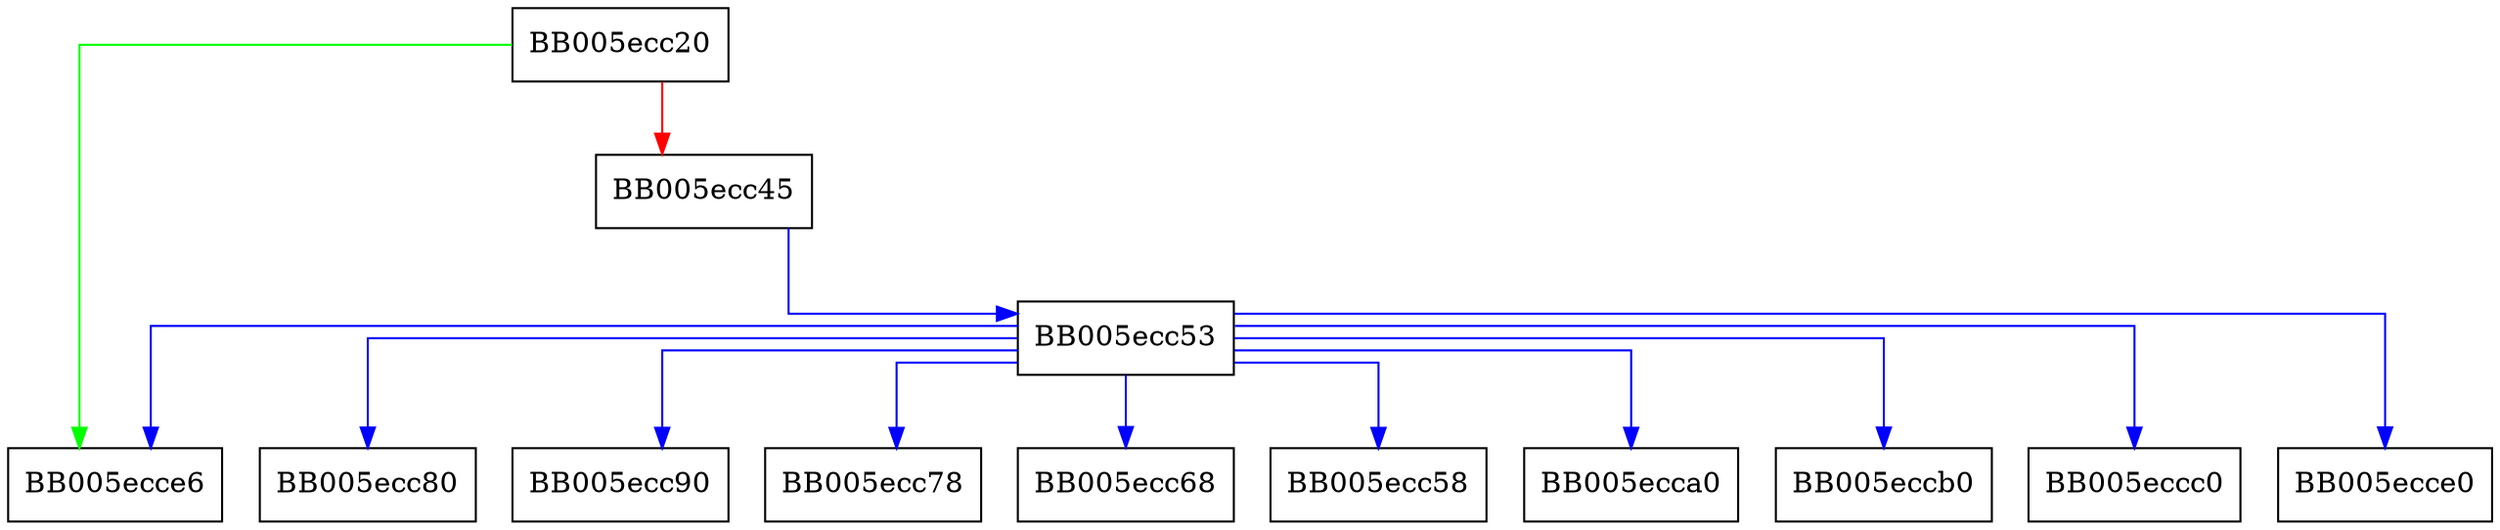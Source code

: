 digraph OPENSSL_info {
  node [shape="box"];
  graph [splines=ortho];
  BB005ecc20 -> BB005ecce6 [color="green"];
  BB005ecc20 -> BB005ecc45 [color="red"];
  BB005ecc45 -> BB005ecc53 [color="blue"];
  BB005ecc53 -> BB005ecc80 [color="blue"];
  BB005ecc53 -> BB005ecc90 [color="blue"];
  BB005ecc53 -> BB005ecc78 [color="blue"];
  BB005ecc53 -> BB005ecc68 [color="blue"];
  BB005ecc53 -> BB005ecc58 [color="blue"];
  BB005ecc53 -> BB005ecca0 [color="blue"];
  BB005ecc53 -> BB005eccb0 [color="blue"];
  BB005ecc53 -> BB005eccc0 [color="blue"];
  BB005ecc53 -> BB005ecce0 [color="blue"];
  BB005ecc53 -> BB005ecce6 [color="blue"];
}